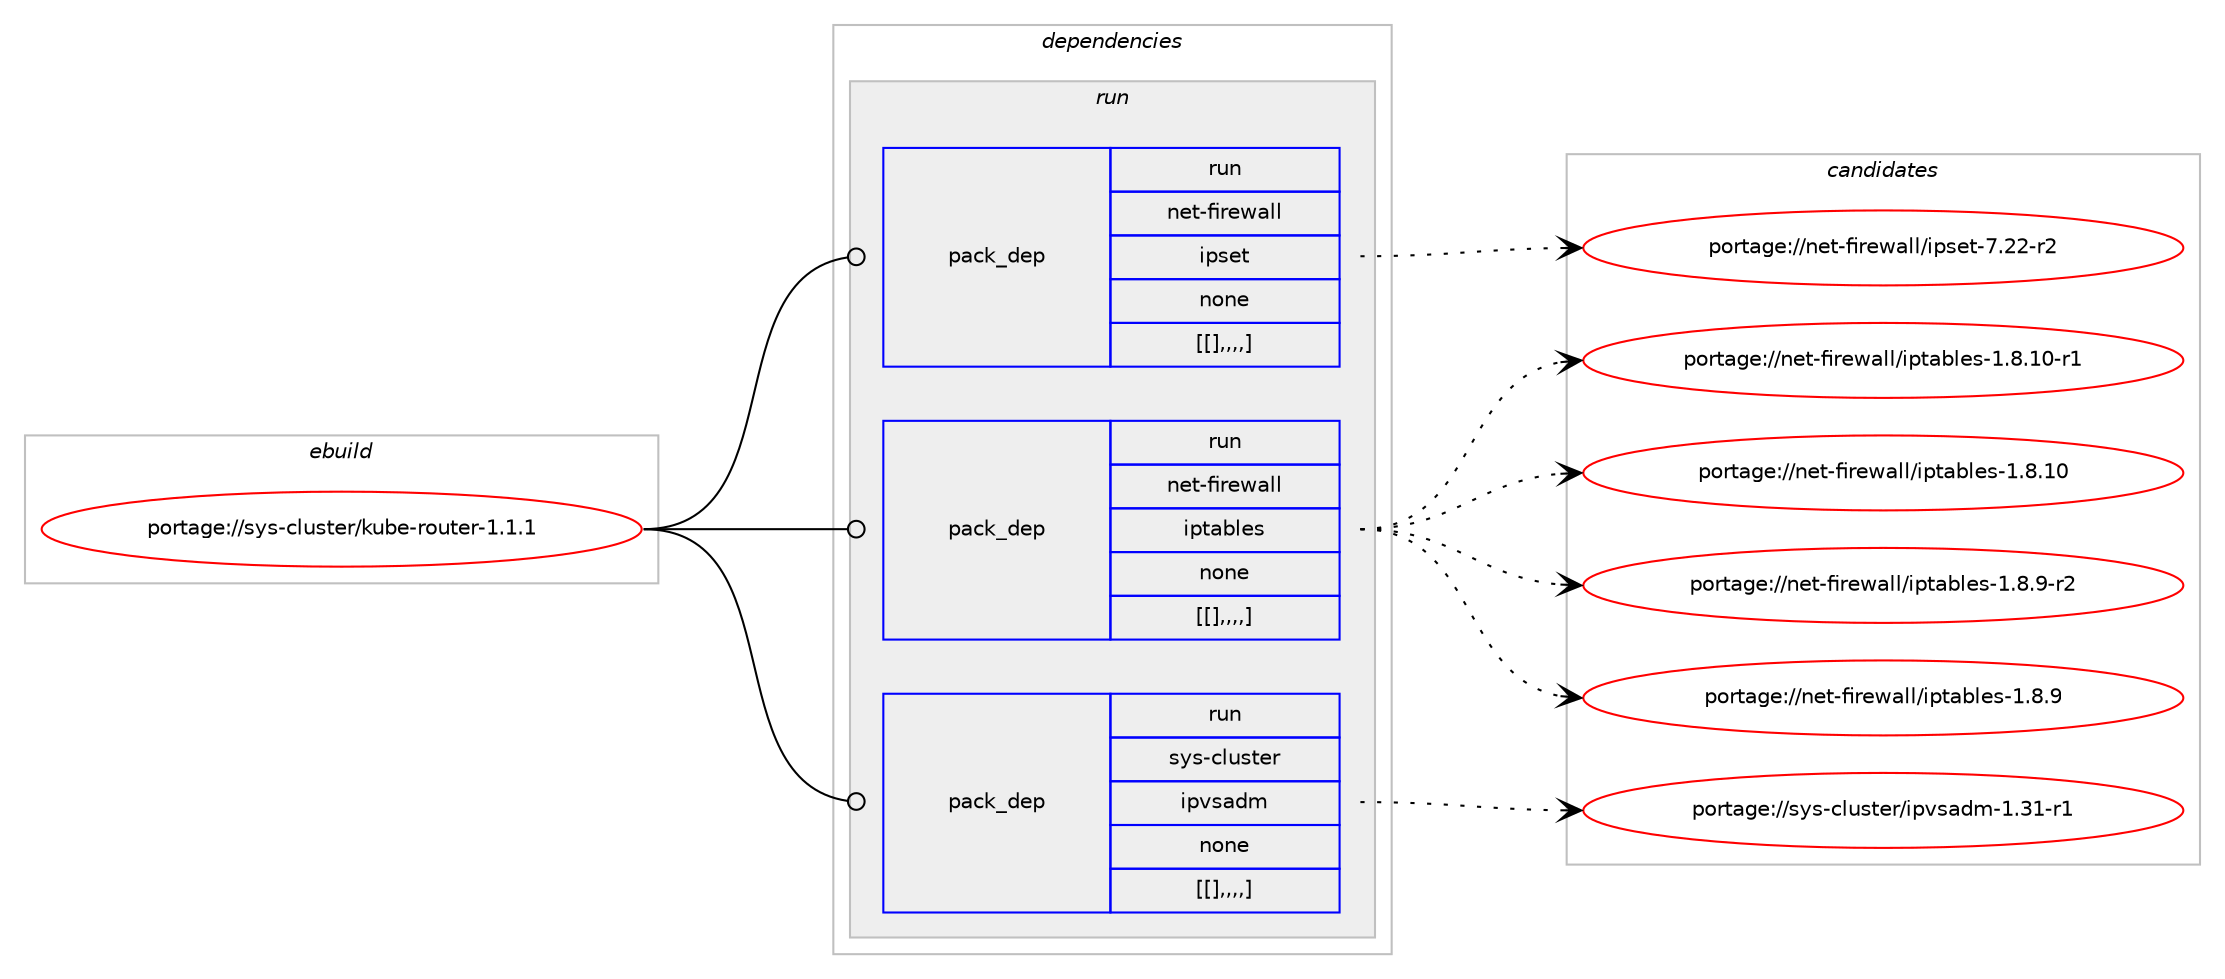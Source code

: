 digraph prolog {

# *************
# Graph options
# *************

newrank=true;
concentrate=true;
compound=true;
graph [rankdir=LR,fontname=Helvetica,fontsize=10,ranksep=1.5];#, ranksep=2.5, nodesep=0.2];
edge  [arrowhead=vee];
node  [fontname=Helvetica,fontsize=10];

# **********
# The ebuild
# **********

subgraph cluster_leftcol {
color=gray;
label=<<i>ebuild</i>>;
id [label="portage://sys-cluster/kube-router-1.1.1", color=red, width=4, href="../sys-cluster/kube-router-1.1.1.svg"];
}

# ****************
# The dependencies
# ****************

subgraph cluster_midcol {
color=gray;
label=<<i>dependencies</i>>;
subgraph cluster_compile {
fillcolor="#eeeeee";
style=filled;
label=<<i>compile</i>>;
}
subgraph cluster_compileandrun {
fillcolor="#eeeeee";
style=filled;
label=<<i>compile and run</i>>;
}
subgraph cluster_run {
fillcolor="#eeeeee";
style=filled;
label=<<i>run</i>>;
subgraph pack329606 {
dependency453897 [label=<<TABLE BORDER="0" CELLBORDER="1" CELLSPACING="0" CELLPADDING="4" WIDTH="220"><TR><TD ROWSPAN="6" CELLPADDING="30">pack_dep</TD></TR><TR><TD WIDTH="110">run</TD></TR><TR><TD>net-firewall</TD></TR><TR><TD>ipset</TD></TR><TR><TD>none</TD></TR><TR><TD>[[],,,,]</TD></TR></TABLE>>, shape=none, color=blue];
}
id:e -> dependency453897:w [weight=20,style="solid",arrowhead="odot"];
subgraph pack329684 {
dependency453994 [label=<<TABLE BORDER="0" CELLBORDER="1" CELLSPACING="0" CELLPADDING="4" WIDTH="220"><TR><TD ROWSPAN="6" CELLPADDING="30">pack_dep</TD></TR><TR><TD WIDTH="110">run</TD></TR><TR><TD>net-firewall</TD></TR><TR><TD>iptables</TD></TR><TR><TD>none</TD></TR><TR><TD>[[],,,,]</TD></TR></TABLE>>, shape=none, color=blue];
}
id:e -> dependency453994:w [weight=20,style="solid",arrowhead="odot"];
subgraph pack329723 {
dependency454050 [label=<<TABLE BORDER="0" CELLBORDER="1" CELLSPACING="0" CELLPADDING="4" WIDTH="220"><TR><TD ROWSPAN="6" CELLPADDING="30">pack_dep</TD></TR><TR><TD WIDTH="110">run</TD></TR><TR><TD>sys-cluster</TD></TR><TR><TD>ipvsadm</TD></TR><TR><TD>none</TD></TR><TR><TD>[[],,,,]</TD></TR></TABLE>>, shape=none, color=blue];
}
id:e -> dependency454050:w [weight=20,style="solid",arrowhead="odot"];
}
}

# **************
# The candidates
# **************

subgraph cluster_choices {
rank=same;
color=gray;
label=<<i>candidates</i>>;

subgraph choice328315 {
color=black;
nodesep=1;
choice11010111645102105114101119971081084710511211510111645554650504511450 [label="portage://net-firewall/ipset-7.22-r2", color=red, width=4,href="../net-firewall/ipset-7.22-r2.svg"];
dependency453897:e -> choice11010111645102105114101119971081084710511211510111645554650504511450:w [style=dotted,weight="100"];
}
subgraph choice328318 {
color=black;
nodesep=1;
choice1101011164510210511410111997108108471051121169798108101115454946564649484511449 [label="portage://net-firewall/iptables-1.8.10-r1", color=red, width=4,href="../net-firewall/iptables-1.8.10-r1.svg"];
choice110101116451021051141011199710810847105112116979810810111545494656464948 [label="portage://net-firewall/iptables-1.8.10", color=red, width=4,href="../net-firewall/iptables-1.8.10.svg"];
choice11010111645102105114101119971081084710511211697981081011154549465646574511450 [label="portage://net-firewall/iptables-1.8.9-r2", color=red, width=4,href="../net-firewall/iptables-1.8.9-r2.svg"];
choice1101011164510210511410111997108108471051121169798108101115454946564657 [label="portage://net-firewall/iptables-1.8.9", color=red, width=4,href="../net-firewall/iptables-1.8.9.svg"];
dependency453994:e -> choice1101011164510210511410111997108108471051121169798108101115454946564649484511449:w [style=dotted,weight="100"];
dependency453994:e -> choice110101116451021051141011199710810847105112116979810810111545494656464948:w [style=dotted,weight="100"];
dependency453994:e -> choice11010111645102105114101119971081084710511211697981081011154549465646574511450:w [style=dotted,weight="100"];
dependency453994:e -> choice1101011164510210511410111997108108471051121169798108101115454946564657:w [style=dotted,weight="100"];
}
subgraph choice328323 {
color=black;
nodesep=1;
choice1151211154599108117115116101114471051121181159710010945494651494511449 [label="portage://sys-cluster/ipvsadm-1.31-r1", color=red, width=4,href="../sys-cluster/ipvsadm-1.31-r1.svg"];
dependency454050:e -> choice1151211154599108117115116101114471051121181159710010945494651494511449:w [style=dotted,weight="100"];
}
}

}
